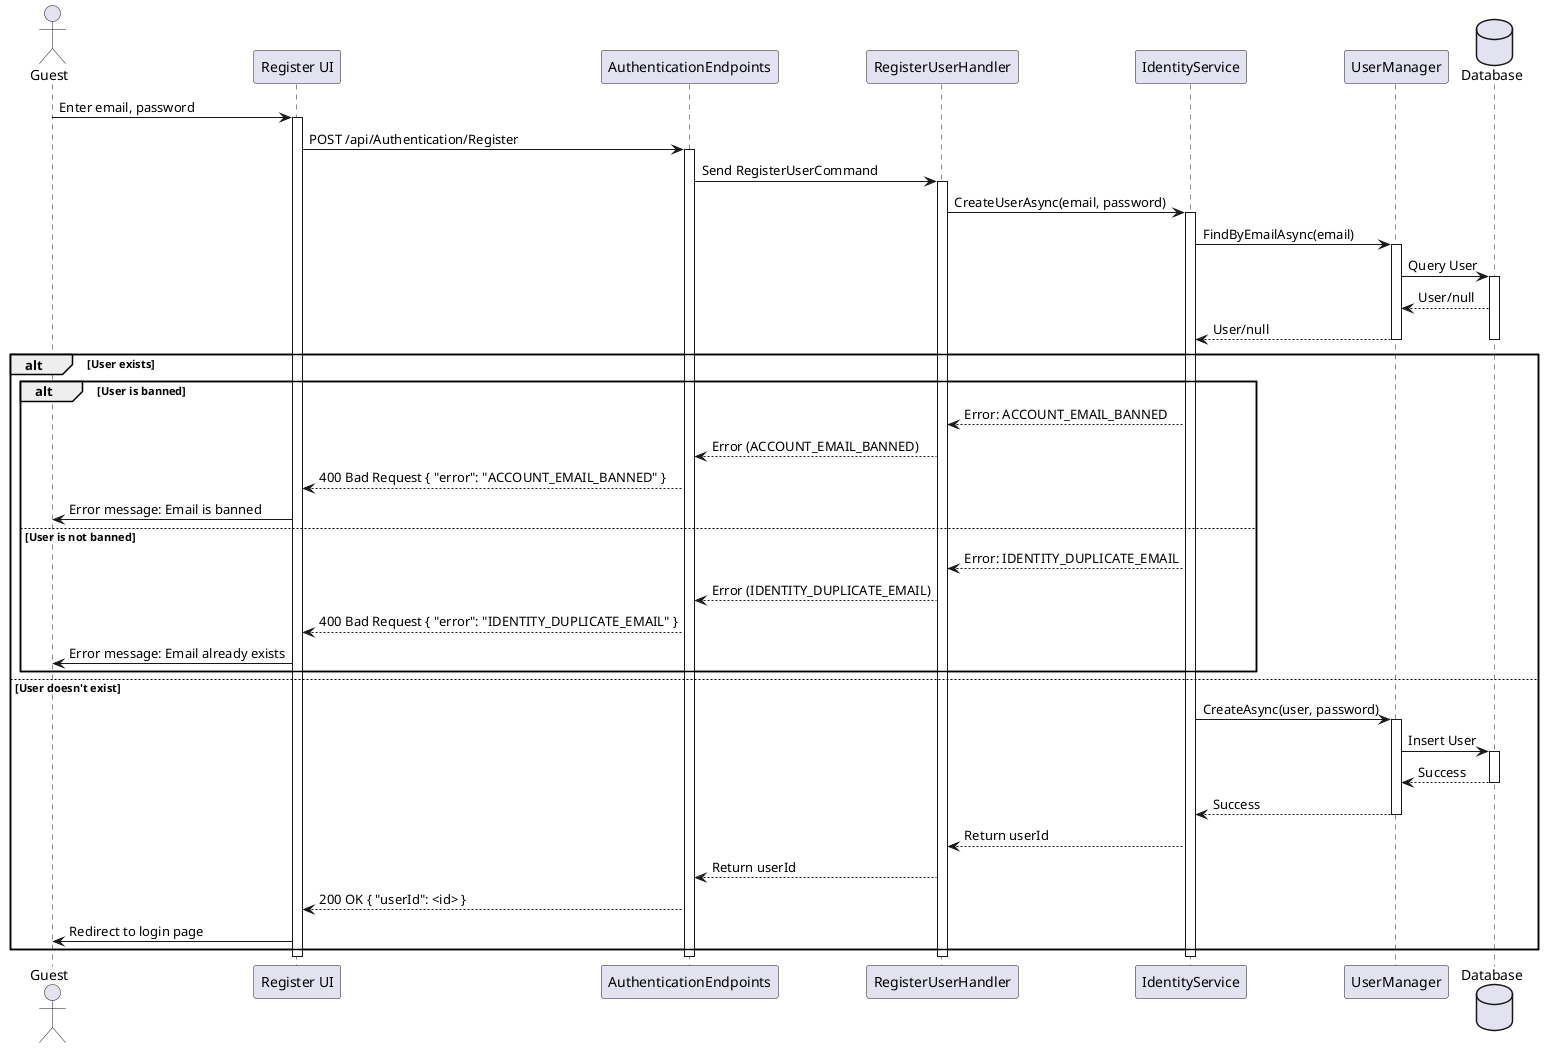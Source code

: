 @startuml
actor Guest as User
participant "Register UI" as UI
participant AuthenticationEndpoints
participant RegisterUserHandler
participant IdentityService
participant UserManager
Database Database

User -> UI : Enter email, password
activate UI
UI -> AuthenticationEndpoints : POST /api/Authentication/Register
activate AuthenticationEndpoints
AuthenticationEndpoints -> RegisterUserHandler : Send RegisterUserCommand
activate RegisterUserHandler
RegisterUserHandler -> IdentityService : CreateUserAsync(email, password)
activate IdentityService
IdentityService -> UserManager : FindByEmailAsync(email)
activate UserManager
UserManager -> Database : Query User
activate Database
Database --> UserManager : User/null
UserManager --> IdentityService : User/null
deactivate Database
deactivate UserManager
alt User exists
    alt User is banned

        IdentityService --> RegisterUserHandler : Error: ACCOUNT_EMAIL_BANNED
        RegisterUserHandler --> AuthenticationEndpoints : Error (ACCOUNT_EMAIL_BANNED)
        AuthenticationEndpoints --> UI : 400 Bad Request { "error": "ACCOUNT_EMAIL_BANNED" }
        UI -> User : Error message: Email is banned
    else User is not banned
        deactivate UserManager
        IdentityService --> RegisterUserHandler : Error: IDENTITY_DUPLICATE_EMAIL
        RegisterUserHandler --> AuthenticationEndpoints : Error (IDENTITY_DUPLICATE_EMAIL)
        AuthenticationEndpoints --> UI : 400 Bad Request { "error": "IDENTITY_DUPLICATE_EMAIL" }
        UI -> User : Error message: Email already exists
    end
else User doesn't exist
    IdentityService -> UserManager : CreateAsync(user, password)
    activate UserManager
    UserManager -> Database : Insert User
    activate Database
    Database --> UserManager : Success
    deactivate Database
    UserManager --> IdentityService : Success
    deactivate UserManager
    IdentityService --> RegisterUserHandler : Return userId
    RegisterUserHandler --> AuthenticationEndpoints : Return userId
    AuthenticationEndpoints --> UI : 200 OK { "userId": <id> }
    UI -> User : Redirect to login page
end
deactivate IdentityService
deactivate RegisterUserHandler
deactivate AuthenticationEndpoints
deactivate UI
@enduml